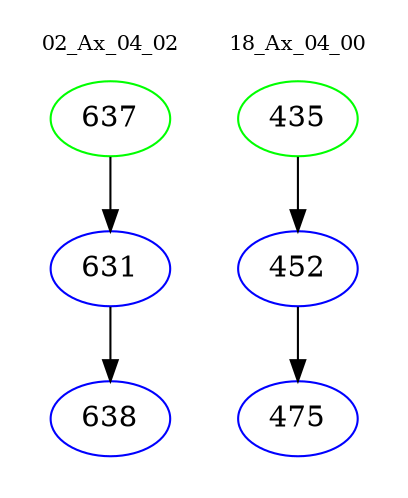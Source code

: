 digraph{
subgraph cluster_0 {
color = white
label = "02_Ax_04_02";
fontsize=10;
T0_637 [label="637", color="green"]
T0_637 -> T0_631 [color="black"]
T0_631 [label="631", color="blue"]
T0_631 -> T0_638 [color="black"]
T0_638 [label="638", color="blue"]
}
subgraph cluster_1 {
color = white
label = "18_Ax_04_00";
fontsize=10;
T1_435 [label="435", color="green"]
T1_435 -> T1_452 [color="black"]
T1_452 [label="452", color="blue"]
T1_452 -> T1_475 [color="black"]
T1_475 [label="475", color="blue"]
}
}

